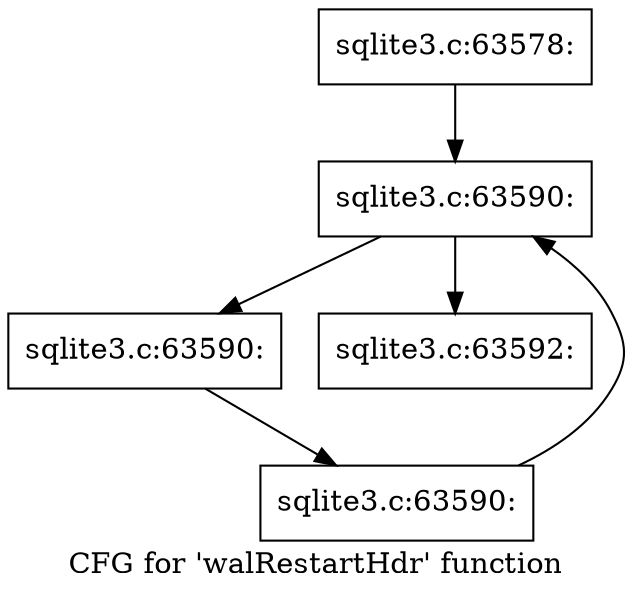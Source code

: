 digraph "CFG for 'walRestartHdr' function" {
	label="CFG for 'walRestartHdr' function";

	Node0x55c0f73c5d60 [shape=record,label="{sqlite3.c:63578:}"];
	Node0x55c0f73c5d60 -> Node0x55c0f73cb0d0;
	Node0x55c0f73cb0d0 [shape=record,label="{sqlite3.c:63590:}"];
	Node0x55c0f73cb0d0 -> Node0x55c0f73cb2f0;
	Node0x55c0f73cb0d0 -> Node0x55c0f73caf20;
	Node0x55c0f73cb2f0 [shape=record,label="{sqlite3.c:63590:}"];
	Node0x55c0f73cb2f0 -> Node0x55c0f73cb260;
	Node0x55c0f73cb260 [shape=record,label="{sqlite3.c:63590:}"];
	Node0x55c0f73cb260 -> Node0x55c0f73cb0d0;
	Node0x55c0f73caf20 [shape=record,label="{sqlite3.c:63592:}"];
}
